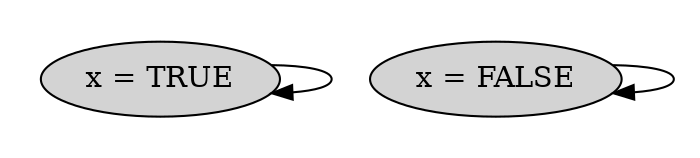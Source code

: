 strict digraph DiskGraph {
nodesep=0.35;
subgraph cluster_graph {
color="white";
-8377329083836849177 [label="x = FALSE",style = filled]
3500083964333073195 [label="x = TRUE",style = filled]
-8377329083836849177 -> -8377329083836849177 [label="",color="black",fontcolor="black"];
3500083964333073195 -> 3500083964333073195 [label="",color="black",fontcolor="black"];
{rank = same; -8377329083836849177;3500083964333073195;}
}
}